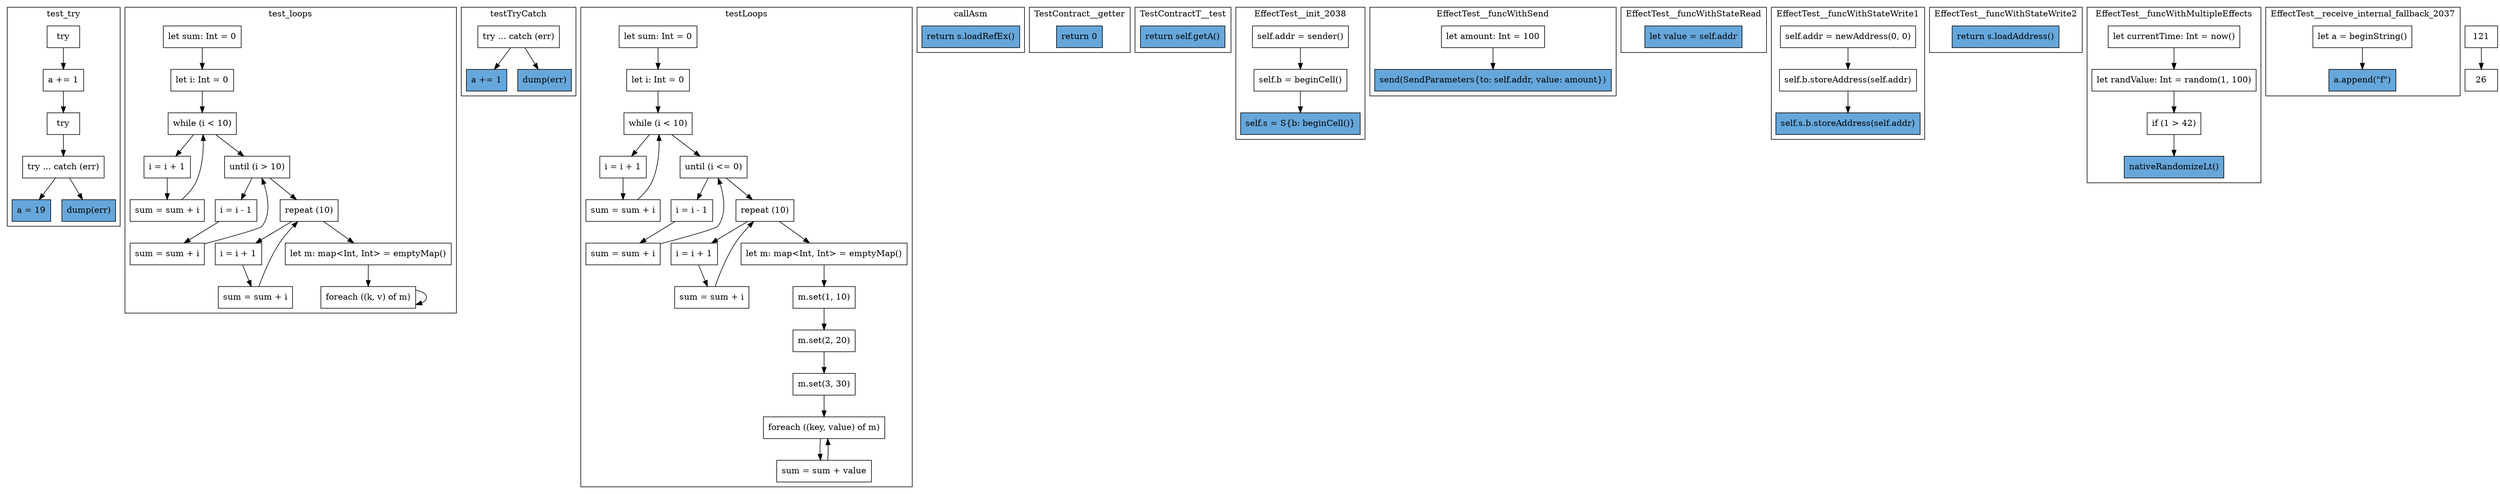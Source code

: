 digraph "syntax" {
    node [shape=box];
    subgraph "cluster_test_try" {
        label="test_try";
        "test_try_68" [label="try"];
        "test_try_69" [label="a += 1"];
        "test_try_70" [label="try"];
        "test_try_71" [label="try ... catch (err)"];
        "test_try_72" [label="a = 19",style=filled,fillcolor="#66A7DB"];
        "test_try_73" [label="dump(err)",style=filled,fillcolor="#66A7DB"];
        "test_try_68" -> "test_try_69";
        "test_try_69" -> "test_try_70";
        "test_try_70" -> "test_try_71";
        "test_try_71" -> "test_try_72";
        "test_try_71" -> "test_try_73";
    }
    subgraph "cluster_test_loops" {
        label="test_loops";
        "test_loops_74" [label="let sum: Int = 0"];
        "test_loops_75" [label="let i: Int = 0"];
        "test_loops_76" [label="while (i < 10)"];
        "test_loops_77" [label="i = i + 1"];
        "test_loops_78" [label="sum = sum + i"];
        "test_loops_79" [label="until (i > 10)"];
        "test_loops_80" [label="i = i - 1"];
        "test_loops_81" [label="sum = sum + i"];
        "test_loops_82" [label="repeat (10)"];
        "test_loops_83" [label="i = i + 1"];
        "test_loops_84" [label="sum = sum + i"];
        "test_loops_85" [label="let m: map<Int, Int> = emptyMap()"];
        "test_loops_86" [label="foreach ((k, v) of m)"];
        "test_loops_74" -> "test_loops_75";
        "test_loops_75" -> "test_loops_76";
        "test_loops_76" -> "test_loops_77";
        "test_loops_77" -> "test_loops_78";
        "test_loops_78" -> "test_loops_76";
        "test_loops_76" -> "test_loops_79";
        "test_loops_79" -> "test_loops_80";
        "test_loops_80" -> "test_loops_81";
        "test_loops_81" -> "test_loops_79";
        "test_loops_79" -> "test_loops_82";
        "test_loops_82" -> "test_loops_83";
        "test_loops_83" -> "test_loops_84";
        "test_loops_84" -> "test_loops_82";
        "test_loops_82" -> "test_loops_85";
        "test_loops_85" -> "test_loops_86";
        "test_loops_86" -> "test_loops_86";
    }
    subgraph "cluster_testTryCatch" {
        label="testTryCatch";
        "testTryCatch_87" [label="try ... catch (err)"];
        "testTryCatch_88" [label="a += 1",style=filled,fillcolor="#66A7DB"];
        "testTryCatch_89" [label="dump(err)",style=filled,fillcolor="#66A7DB"];
        "testTryCatch_87" -> "testTryCatch_88";
        "testTryCatch_87" -> "testTryCatch_89";
    }
    subgraph "cluster_testLoops" {
        label="testLoops";
        "testLoops_90" [label="let sum: Int = 0"];
        "testLoops_91" [label="let i: Int = 0"];
        "testLoops_92" [label="while (i < 10)"];
        "testLoops_93" [label="i = i + 1"];
        "testLoops_94" [label="sum = sum + i"];
        "testLoops_95" [label="until (i <= 0)"];
        "testLoops_96" [label="i = i - 1"];
        "testLoops_97" [label="sum = sum + i"];
        "testLoops_98" [label="repeat (10)"];
        "testLoops_99" [label="i = i + 1"];
        "testLoops_100" [label="sum = sum + i"];
        "testLoops_101" [label="let m: map<Int, Int> = emptyMap()"];
        "testLoops_102" [label="m.set(1, 10)"];
        "testLoops_103" [label="m.set(2, 20)"];
        "testLoops_104" [label="m.set(3, 30)"];
        "testLoops_105" [label="foreach ((key, value) of m)"];
        "testLoops_106" [label="sum = sum + value"];
        "testLoops_90" -> "testLoops_91";
        "testLoops_91" -> "testLoops_92";
        "testLoops_92" -> "testLoops_93";
        "testLoops_93" -> "testLoops_94";
        "testLoops_94" -> "testLoops_92";
        "testLoops_92" -> "testLoops_95";
        "testLoops_95" -> "testLoops_96";
        "testLoops_96" -> "testLoops_97";
        "testLoops_97" -> "testLoops_95";
        "testLoops_95" -> "testLoops_98";
        "testLoops_98" -> "testLoops_99";
        "testLoops_99" -> "testLoops_100";
        "testLoops_100" -> "testLoops_98";
        "testLoops_98" -> "testLoops_101";
        "testLoops_101" -> "testLoops_102";
        "testLoops_102" -> "testLoops_103";
        "testLoops_103" -> "testLoops_104";
        "testLoops_104" -> "testLoops_105";
        "testLoops_105" -> "testLoops_106";
        "testLoops_106" -> "testLoops_105";
    }
    subgraph "cluster_callAsm" {
        label="callAsm";
        "callAsm_107" [label="return s.loadRefEx()",style=filled,fillcolor="#66A7DB"];
    }
    subgraph "cluster_TestContract__getter" {
        label="TestContract__getter";
        "TestContract__getter_108" [label="return 0",style=filled,fillcolor="#66A7DB"];
    }
    subgraph "cluster_TestContractF__test" {
        label="TestContractF__test";
    }
    subgraph "cluster_TestContractT__test" {
        label="TestContractT__test";
        "TestContractT__test_109" [label="return self.getA()",style=filled,fillcolor="#66A7DB"];
    }
    subgraph "cluster_TestContractT__receive_external_fallback_1722" {
        label="TestContractT__receive_external_fallback_1722";
    }
    subgraph "cluster_EffectTest__init_2038" {
        label="EffectTest__init_2038";
        "EffectTest__init_2038_110" [label="self.addr = sender()"];
        "EffectTest__init_2038_111" [label="self.b = beginCell()"];
        "EffectTest__init_2038_112" [label="self.s = S{b: beginCell()}",style=filled,fillcolor="#66A7DB"];
        "EffectTest__init_2038_110" -> "EffectTest__init_2038_111";
        "EffectTest__init_2038_111" -> "EffectTest__init_2038_112";
    }
    subgraph "cluster_EffectTest__funcWithSend" {
        label="EffectTest__funcWithSend";
        "EffectTest__funcWithSend_113" [label="let amount: Int = 100"];
        "EffectTest__funcWithSend_114" [label="send(SendParameters{to: self.addr, value: amount})",style=filled,fillcolor="#66A7DB"];
        "EffectTest__funcWithSend_113" -> "EffectTest__funcWithSend_114";
    }
    subgraph "cluster_EffectTest__funcWithStateRead" {
        label="EffectTest__funcWithStateRead";
        "EffectTest__funcWithStateRead_115" [label="let value = self.addr",style=filled,fillcolor="#66A7DB"];
    }
    subgraph "cluster_EffectTest__funcWithStateWrite1" {
        label="EffectTest__funcWithStateWrite1";
        "EffectTest__funcWithStateWrite1_116" [label="self.addr = newAddress(0, 0)"];
        "EffectTest__funcWithStateWrite1_117" [label="self.b.storeAddress(self.addr)"];
        "EffectTest__funcWithStateWrite1_118" [label="self.s.b.storeAddress(self.addr)",style=filled,fillcolor="#66A7DB"];
        "EffectTest__funcWithStateWrite1_116" -> "EffectTest__funcWithStateWrite1_117";
        "EffectTest__funcWithStateWrite1_117" -> "EffectTest__funcWithStateWrite1_118";
    }
    subgraph "cluster_EffectTest__funcWithStateWrite2" {
        label="EffectTest__funcWithStateWrite2";
        "EffectTest__funcWithStateWrite2_119" [label="return s.loadAddress()",style=filled,fillcolor="#66A7DB"];
    }
    subgraph "cluster_EffectTest__funcWithMultipleEffects" {
        label="EffectTest__funcWithMultipleEffects";
        "EffectTest__funcWithMultipleEffects_120" [label="let currentTime: Int = now()"];
        "EffectTest__funcWithMultipleEffects_121" [label="let randValue: Int = random(1, 100)"];
        "EffectTest__funcWithMultipleEffects_122" [label="if (1 > 42)"];
        "EffectTest__funcWithMultipleEffects_123" [label="nativeRandomizeLt()",style=filled,fillcolor="#66A7DB"];
        "EffectTest__funcWithMultipleEffects_120" -> "EffectTest__funcWithMultipleEffects_121";
        "EffectTest__funcWithMultipleEffects_121" -> "EffectTest__funcWithMultipleEffects_122";
        "EffectTest__funcWithMultipleEffects_122" -> "EffectTest__funcWithMultipleEffects_123";
    }
    subgraph "cluster_EffectTest__receive_internal_fallback_2037" {
        label="EffectTest__receive_internal_fallback_2037";
        "EffectTest__receive_internal_fallback_2037_124" [label="let a = beginString()"];
        "EffectTest__receive_internal_fallback_2037_125" [label="a.append(\"f\")",style=filled,fillcolor="#66A7DB"];
        "EffectTest__receive_internal_fallback_2037_124" -> "EffectTest__receive_internal_fallback_2037_125";
    }
"121" -> "26";
}
